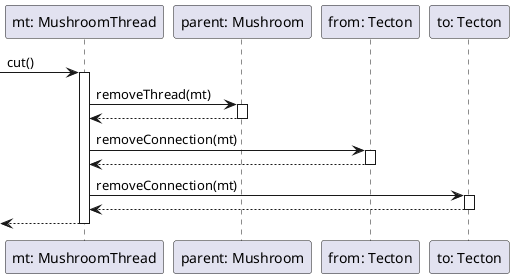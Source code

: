 @startuml Cut
participant "mt: MushroomThread" as mt
participant "parent: Mushroom" as parent
participant "from: Tecton" as from
participant "to: Tecton" as to


-> mt : cut()
activate mt

mt -> parent: removeThread(mt)
activate parent
parent --> mt 
deactivate parent

mt -> from : removeConnection(mt)
activate from
from --> mt
deactivate from

mt -> to : removeConnection(mt)
activate to
to --> mt
deactivate to

<-- mt
deactivate mt

@enduml